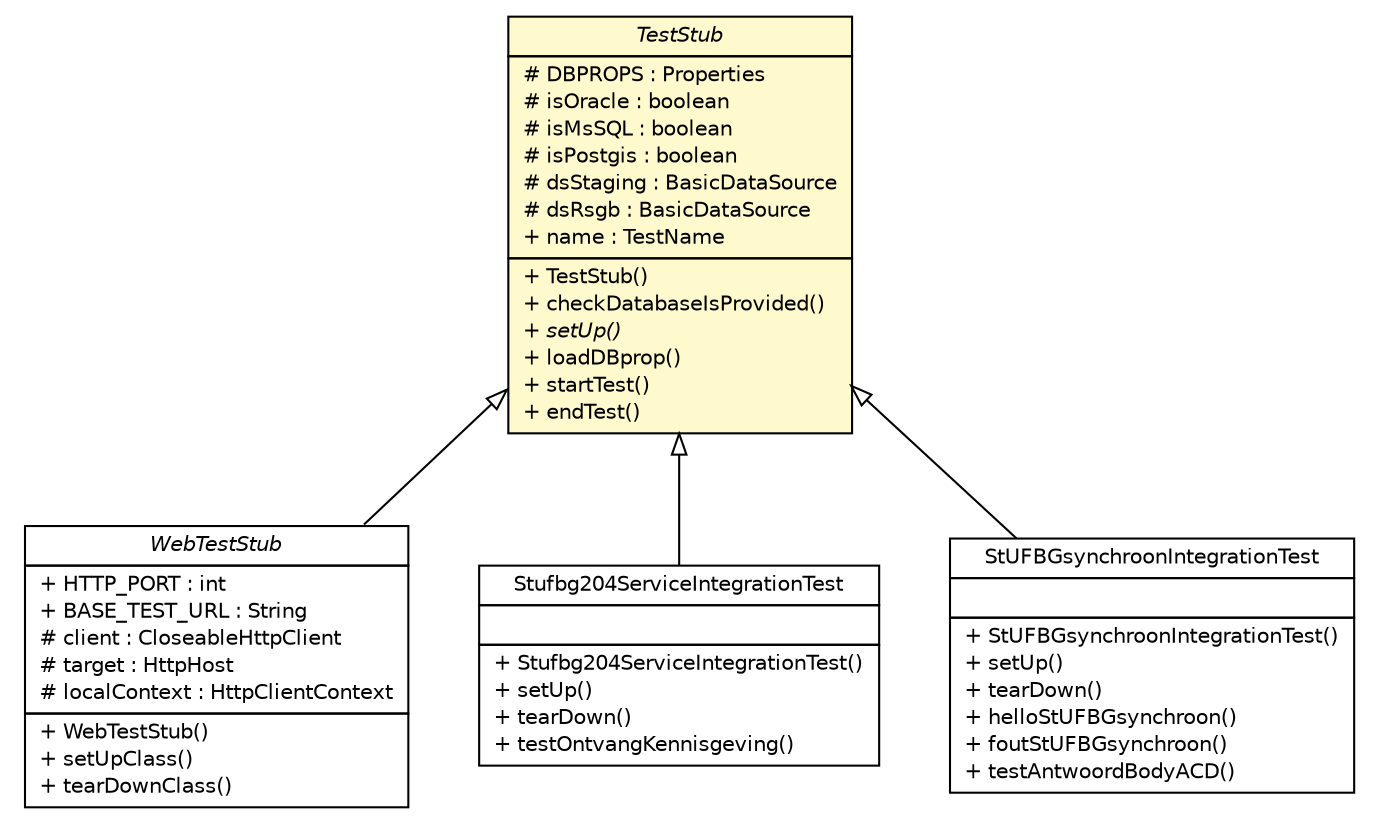 #!/usr/local/bin/dot
#
# Class diagram 
# Generated by UMLGraph version R5_6-24-gf6e263 (http://www.umlgraph.org/)
#

digraph G {
	edge [fontname="Helvetica",fontsize=10,labelfontname="Helvetica",labelfontsize=10];
	node [fontname="Helvetica",fontsize=10,shape=plaintext];
	nodesep=0.25;
	ranksep=0.5;
	// nl.b3p.brmo.stufbg204.WebTestStub
	c36 [label=<<table title="nl.b3p.brmo.stufbg204.WebTestStub" border="0" cellborder="1" cellspacing="0" cellpadding="2" port="p" href="./WebTestStub.html">
		<tr><td><table border="0" cellspacing="0" cellpadding="1">
<tr><td align="center" balign="center"><font face="Helvetica-Oblique"> WebTestStub </font></td></tr>
		</table></td></tr>
		<tr><td><table border="0" cellspacing="0" cellpadding="1">
<tr><td align="left" balign="left"> + HTTP_PORT : int </td></tr>
<tr><td align="left" balign="left"> + BASE_TEST_URL : String </td></tr>
<tr><td align="left" balign="left"> # client : CloseableHttpClient </td></tr>
<tr><td align="left" balign="left"> # target : HttpHost </td></tr>
<tr><td align="left" balign="left"> # localContext : HttpClientContext </td></tr>
		</table></td></tr>
		<tr><td><table border="0" cellspacing="0" cellpadding="1">
<tr><td align="left" balign="left"> + WebTestStub() </td></tr>
<tr><td align="left" balign="left"> + setUpClass() </td></tr>
<tr><td align="left" balign="left"> + tearDownClass() </td></tr>
		</table></td></tr>
		</table>>, URL="./WebTestStub.html", fontname="Helvetica", fontcolor="black", fontsize=10.0];
	// nl.b3p.brmo.stufbg204.Stufbg204ServiceIntegrationTest
	c37 [label=<<table title="nl.b3p.brmo.stufbg204.Stufbg204ServiceIntegrationTest" border="0" cellborder="1" cellspacing="0" cellpadding="2" port="p" href="./Stufbg204ServiceIntegrationTest.html">
		<tr><td><table border="0" cellspacing="0" cellpadding="1">
<tr><td align="center" balign="center"> Stufbg204ServiceIntegrationTest </td></tr>
		</table></td></tr>
		<tr><td><table border="0" cellspacing="0" cellpadding="1">
<tr><td align="left" balign="left">  </td></tr>
		</table></td></tr>
		<tr><td><table border="0" cellspacing="0" cellpadding="1">
<tr><td align="left" balign="left"> + Stufbg204ServiceIntegrationTest() </td></tr>
<tr><td align="left" balign="left"> + setUp() </td></tr>
<tr><td align="left" balign="left"> + tearDown() </td></tr>
<tr><td align="left" balign="left"> + testOntvangKennisgeving() </td></tr>
		</table></td></tr>
		</table>>, URL="./Stufbg204ServiceIntegrationTest.html", fontname="Helvetica", fontcolor="black", fontsize=10.0];
	// nl.b3p.brmo.stufbg204.StUFBGsynchroonIntegrationTest
	c39 [label=<<table title="nl.b3p.brmo.stufbg204.StUFBGsynchroonIntegrationTest" border="0" cellborder="1" cellspacing="0" cellpadding="2" port="p" href="./StUFBGsynchroonIntegrationTest.html">
		<tr><td><table border="0" cellspacing="0" cellpadding="1">
<tr><td align="center" balign="center"> StUFBGsynchroonIntegrationTest </td></tr>
		</table></td></tr>
		<tr><td><table border="0" cellspacing="0" cellpadding="1">
<tr><td align="left" balign="left">  </td></tr>
		</table></td></tr>
		<tr><td><table border="0" cellspacing="0" cellpadding="1">
<tr><td align="left" balign="left"> + StUFBGsynchroonIntegrationTest() </td></tr>
<tr><td align="left" balign="left"> + setUp() </td></tr>
<tr><td align="left" balign="left"> + tearDown() </td></tr>
<tr><td align="left" balign="left"> + helloStUFBGsynchroon() </td></tr>
<tr><td align="left" balign="left"> + foutStUFBGsynchroon() </td></tr>
<tr><td align="left" balign="left"> + testAntwoordBodyACD() </td></tr>
		</table></td></tr>
		</table>>, URL="./StUFBGsynchroonIntegrationTest.html", fontname="Helvetica", fontcolor="black", fontsize=10.0];
	// nl.b3p.brmo.stufbg204.TestStub
	c41 [label=<<table title="nl.b3p.brmo.stufbg204.TestStub" border="0" cellborder="1" cellspacing="0" cellpadding="2" port="p" bgcolor="lemonChiffon" href="./TestStub.html">
		<tr><td><table border="0" cellspacing="0" cellpadding="1">
<tr><td align="center" balign="center"><font face="Helvetica-Oblique"> TestStub </font></td></tr>
		</table></td></tr>
		<tr><td><table border="0" cellspacing="0" cellpadding="1">
<tr><td align="left" balign="left"> # DBPROPS : Properties </td></tr>
<tr><td align="left" balign="left"> # isOracle : boolean </td></tr>
<tr><td align="left" balign="left"> # isMsSQL : boolean </td></tr>
<tr><td align="left" balign="left"> # isPostgis : boolean </td></tr>
<tr><td align="left" balign="left"> # dsStaging : BasicDataSource </td></tr>
<tr><td align="left" balign="left"> # dsRsgb : BasicDataSource </td></tr>
<tr><td align="left" balign="left"> + name : TestName </td></tr>
		</table></td></tr>
		<tr><td><table border="0" cellspacing="0" cellpadding="1">
<tr><td align="left" balign="left"> + TestStub() </td></tr>
<tr><td align="left" balign="left"> + checkDatabaseIsProvided() </td></tr>
<tr><td align="left" balign="left"><font face="Helvetica-Oblique" point-size="10.0"> + setUp() </font></td></tr>
<tr><td align="left" balign="left"> + loadDBprop() </td></tr>
<tr><td align="left" balign="left"> + startTest() </td></tr>
<tr><td align="left" balign="left"> + endTest() </td></tr>
		</table></td></tr>
		</table>>, URL="./TestStub.html", fontname="Helvetica", fontcolor="black", fontsize=10.0];
	//nl.b3p.brmo.stufbg204.WebTestStub extends nl.b3p.brmo.stufbg204.TestStub
	c41:p -> c36:p [dir=back,arrowtail=empty];
	//nl.b3p.brmo.stufbg204.Stufbg204ServiceIntegrationTest extends nl.b3p.brmo.stufbg204.TestStub
	c41:p -> c37:p [dir=back,arrowtail=empty];
	//nl.b3p.brmo.stufbg204.StUFBGsynchroonIntegrationTest extends nl.b3p.brmo.stufbg204.TestStub
	c41:p -> c39:p [dir=back,arrowtail=empty];
}

